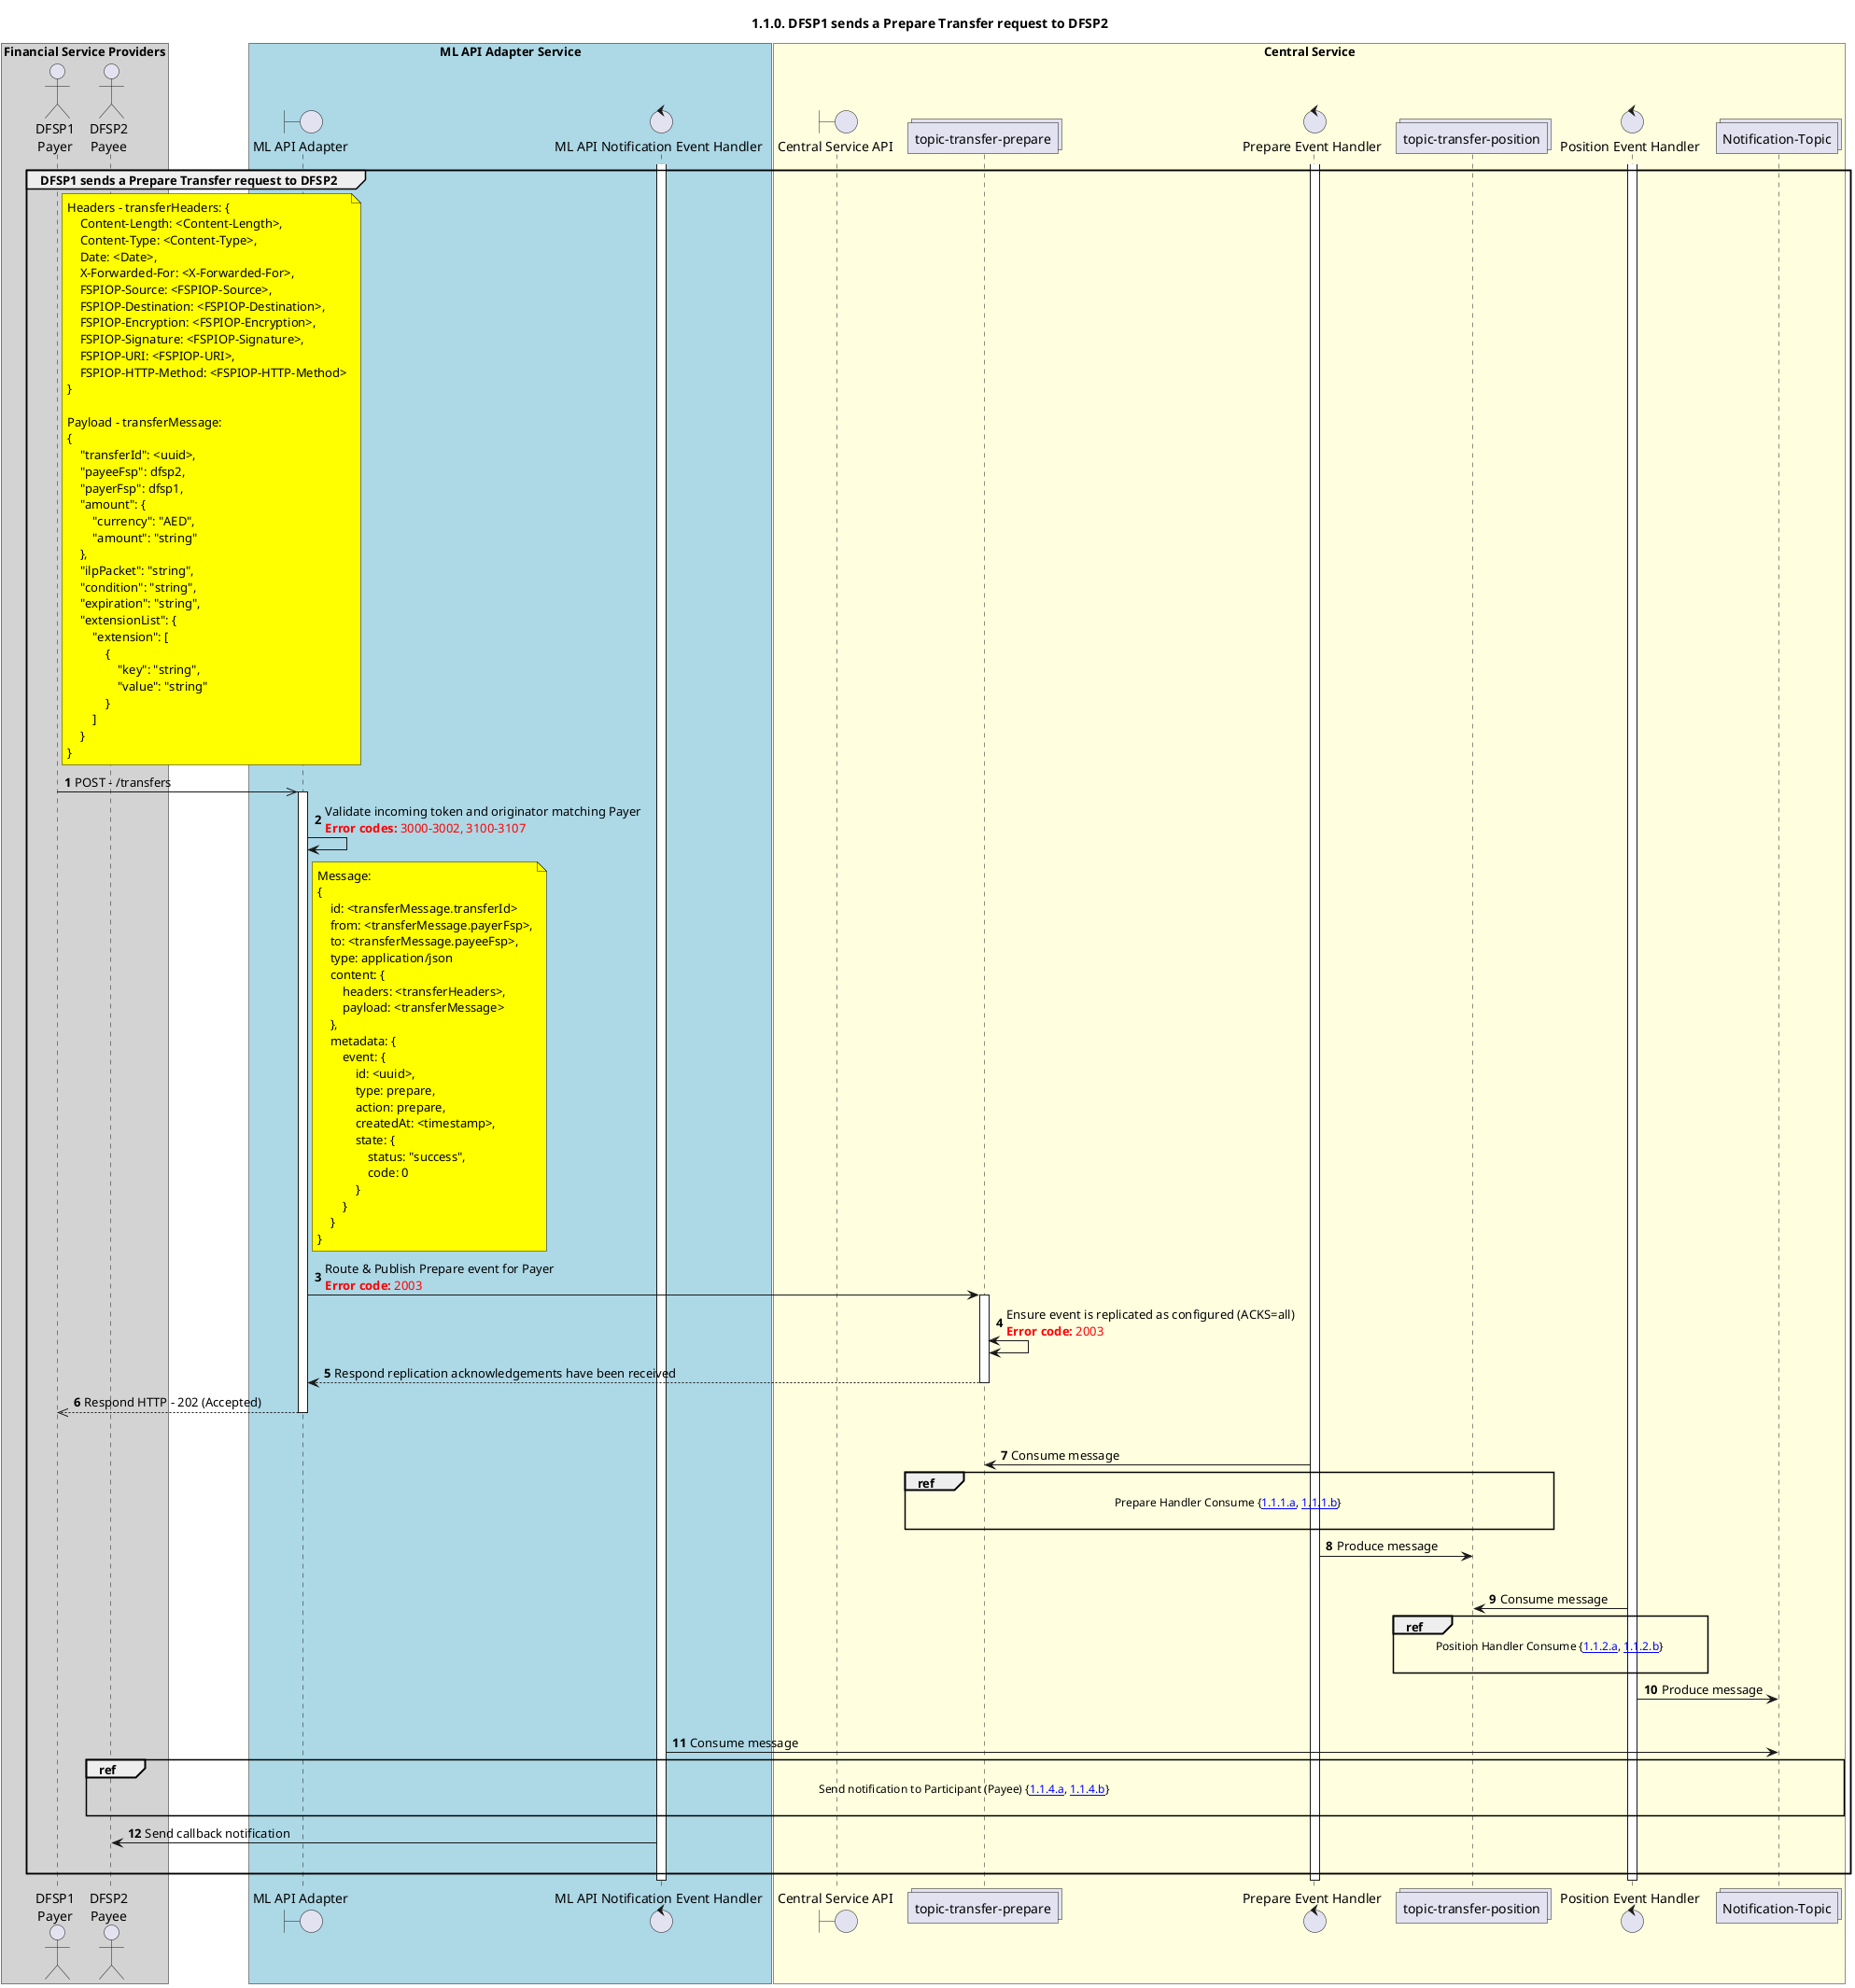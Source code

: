 /'*****
 License
 --------------
 Copyright © 2017 Bill & Melinda Gates Foundation
 The Mojaloop files are made available by the Bill & Melinda Gates Foundation under the Apache License, Version 2.0 (the "License") and you may not use these files except in compliance with the License. You may obtain a copy of the License at
 http://www.apache.org/licenses/LICENSE-2.0
 Unless required by applicable law or agreed to in writing, the Mojaloop files are distributed on an "AS IS" BASIS, WITHOUT WARRANTIES OR CONDITIONS OF ANY KIND, either express or implied. See the License for the specific language governing permissions and limitations under the License.
 Contributors
 --------------
 This is the official list of the Mojaloop project contributors for this file.
 Names of the original copyright holders (individuals or organizations)
 should be listed with a '*' in the first column. People who have
 contributed from an organization can be listed under the organization
 that actually holds the copyright for their contributions (see the
 Gates Foundation organization for an example). Those individuals should have
 their names indented and be marked with a '-'. Email address can be added
 optionally within square brackets <email>.
 * Gates Foundation
 - Name Surname <name.surname@gatesfoundation.com>

 * Georgi Georgiev <georgi.georgiev@modusbox.com>
 * Miguel de Barros <miguel.debarros@modusbox.com>
 --------------
 ******'/

@startuml
' declate title
title 1.1.0. DFSP1 sends a Prepare Transfer request to DFSP2

autonumber

' Actor Keys:
'   boundary - APIs/Interfaces, etc
'   collections - Kafka Topics
'   control - Kafka Consumers
'   entity - Database Access Objects
'   database - Database Persistance Store

' declare actors
actor "DFSP1\nPayer" as DFSP1
actor "DFSP2\nPayee" as DFSP2
boundary "ML API Adapter" as MLAPI
control "ML API Notification Event Handler" as NOTIFY_HANDLER
boundary "Central Service API" as CSAPI
collections "topic-transfer-prepare" as TOPIC_TRANSFER_PREPARE
control "Prepare Event Handler" as PREP_HANDLER
collections "topic-transfer-position" as TOPIC_TRANSFER_POSITION
control "Position Event Handler" as POS_HANDLER
collections "Notification-Topic" as TOPIC_NOTIFICATIONS

box "Financial Service Providers" #lightGray
	participant DFSP1
	participant DFSP2
end box

box "ML API Adapter Service" #LightBlue
	participant MLAPI
	participant NOTIFY_HANDLER
end box

box "Central Service" #LightYellow
    participant CSAPI
	participant TOPIC_TRANSFER_PREPARE
    participant PREP_HANDLER
    participant TOPIC_TRANSFER_POSITION
    participant POS_HANDLER
    participant TOPIC_NOTIFICATIONS
end box

' start flow
activate NOTIFY_HANDLER
activate PREP_HANDLER
activate POS_HANDLER
group DFSP1 sends a Prepare Transfer request to DFSP2
    note right of DFSP1 #yellow
        Headers - transferHeaders: {
            Content-Length: <Content-Length>,
            Content-Type: <Content-Type>,
            Date: <Date>,
            X-Forwarded-For: <X-Forwarded-For>,
            FSPIOP-Source: <FSPIOP-Source>,
            FSPIOP-Destination: <FSPIOP-Destination>,
            FSPIOP-Encryption: <FSPIOP-Encryption>,
            FSPIOP-Signature: <FSPIOP-Signature>,
            FSPIOP-URI: <FSPIOP-URI>,
            FSPIOP-HTTP-Method: <FSPIOP-HTTP-Method>
        }

        Payload - transferMessage:
        {
            "transferId": <uuid>,
            "payeeFsp": dfsp2,
            "payerFsp": dfsp1,
            "amount": {
                "currency": "AED",
                "amount": "string"
            },
            "ilpPacket": "string",
            "condition": "string",
            "expiration": "string",
            "extensionList": {
                "extension": [
                    {
                        "key": "string",
                        "value": "string"
                    }
                ]
            }
        }
    end note
    DFSP1 ->> MLAPI: POST - /transfers
    activate MLAPI
    MLAPI -> MLAPI: Validate incoming token and originator matching Payer\n<color #FF0000><b>Error codes:</b> 3000-3002, 3100-3107</color>
    note right of MLAPI #yellow
        Message:
        {
            id: <transferMessage.transferId>
            from: <transferMessage.payerFsp>,
            to: <transferMessage.payeeFsp>,
            type: application/json
            content: {
                headers: <transferHeaders>,
                payload: <transferMessage>
            },
            metadata: {
                event: {
                    id: <uuid>,
                    type: prepare,
                    action: prepare,
                    createdAt: <timestamp>,
                    state: {
                        status: "success",
                        code: 0
                    }
                }
            }
        }
    end note
    MLAPI -> TOPIC_TRANSFER_PREPARE: Route & Publish Prepare event for Payer\n<color #FF0000><b>Error code:</b> 2003</color>
    activate TOPIC_TRANSFER_PREPARE
    TOPIC_TRANSFER_PREPARE <-> TOPIC_TRANSFER_PREPARE: Ensure event is replicated as configured (ACKS=all)\n<color #FF0000><b>Error code:</b> 2003</color>
    TOPIC_TRANSFER_PREPARE --> MLAPI: Respond replication acknowledgements have been received
    deactivate TOPIC_TRANSFER_PREPARE
    MLAPI -->> DFSP1: Respond HTTP - 202 (Accepted)
    deactivate MLAPI
    |||
    TOPIC_TRANSFER_PREPARE <- PREP_HANDLER: Consume message
    ref over TOPIC_TRANSFER_PREPARE, PREP_HANDLER, TOPIC_TRANSFER_POSITION :  Prepare Handler Consume {[[https://github.com/mojaloop/docs/blob/master/Diagrams/SequenceDiagrams/seq-prepare-1.1.1.a.svg 1.1.1.a]], [[https://github.com/mojaloop/docs/blob/master/Diagrams/SequenceDiagrams/seq-prepare-1.1.1.b.svg 1.1.1.b]]} \n
    PREP_HANDLER -> TOPIC_TRANSFER_POSITION: Produce message
    |||
    TOPIC_TRANSFER_POSITION <- POS_HANDLER: Consume message
    ref over TOPIC_TRANSFER_POSITION, POS_HANDLER : Position Handler Consume {[[https://github.com/mojaloop/docs/blob/master/Diagrams/SequenceDiagrams/seq-prepare-1.1.2.a.svg 1.1.2.a]], [[https://github.com/mojaloop/docs/blob/master/Diagrams/SequenceDiagrams/seq-prepare-1.1.2.b.svg 1.1.2.b]]} \n
    POS_HANDLER -> TOPIC_NOTIFICATIONS: Produce message
    |||
    TOPIC_NOTIFICATIONS <- NOTIFY_HANDLER: Consume message
    ref over DFSP2, TOPIC_NOTIFICATIONS : Send notification to Participant (Payee) {[[https://github.com/mojaloop/docs/blob/master/Diagrams/SequenceDiagrams/seq-prepare-1.1.4.a.svg 1.1.4.a]], [[https://github.com/mojaloop/docs/blob/master/Diagrams/SequenceDiagrams/seq-prepare-1.1.4.b.svg 1.1.4.b]]} \n
    NOTIFY_HANDLER -> DFSP2: Send callback notification
    |||
end
deactivate POS_HANDLER
deactivate PREP_HANDLER
deactivate NOTIFY_HANDLER
@enduml
